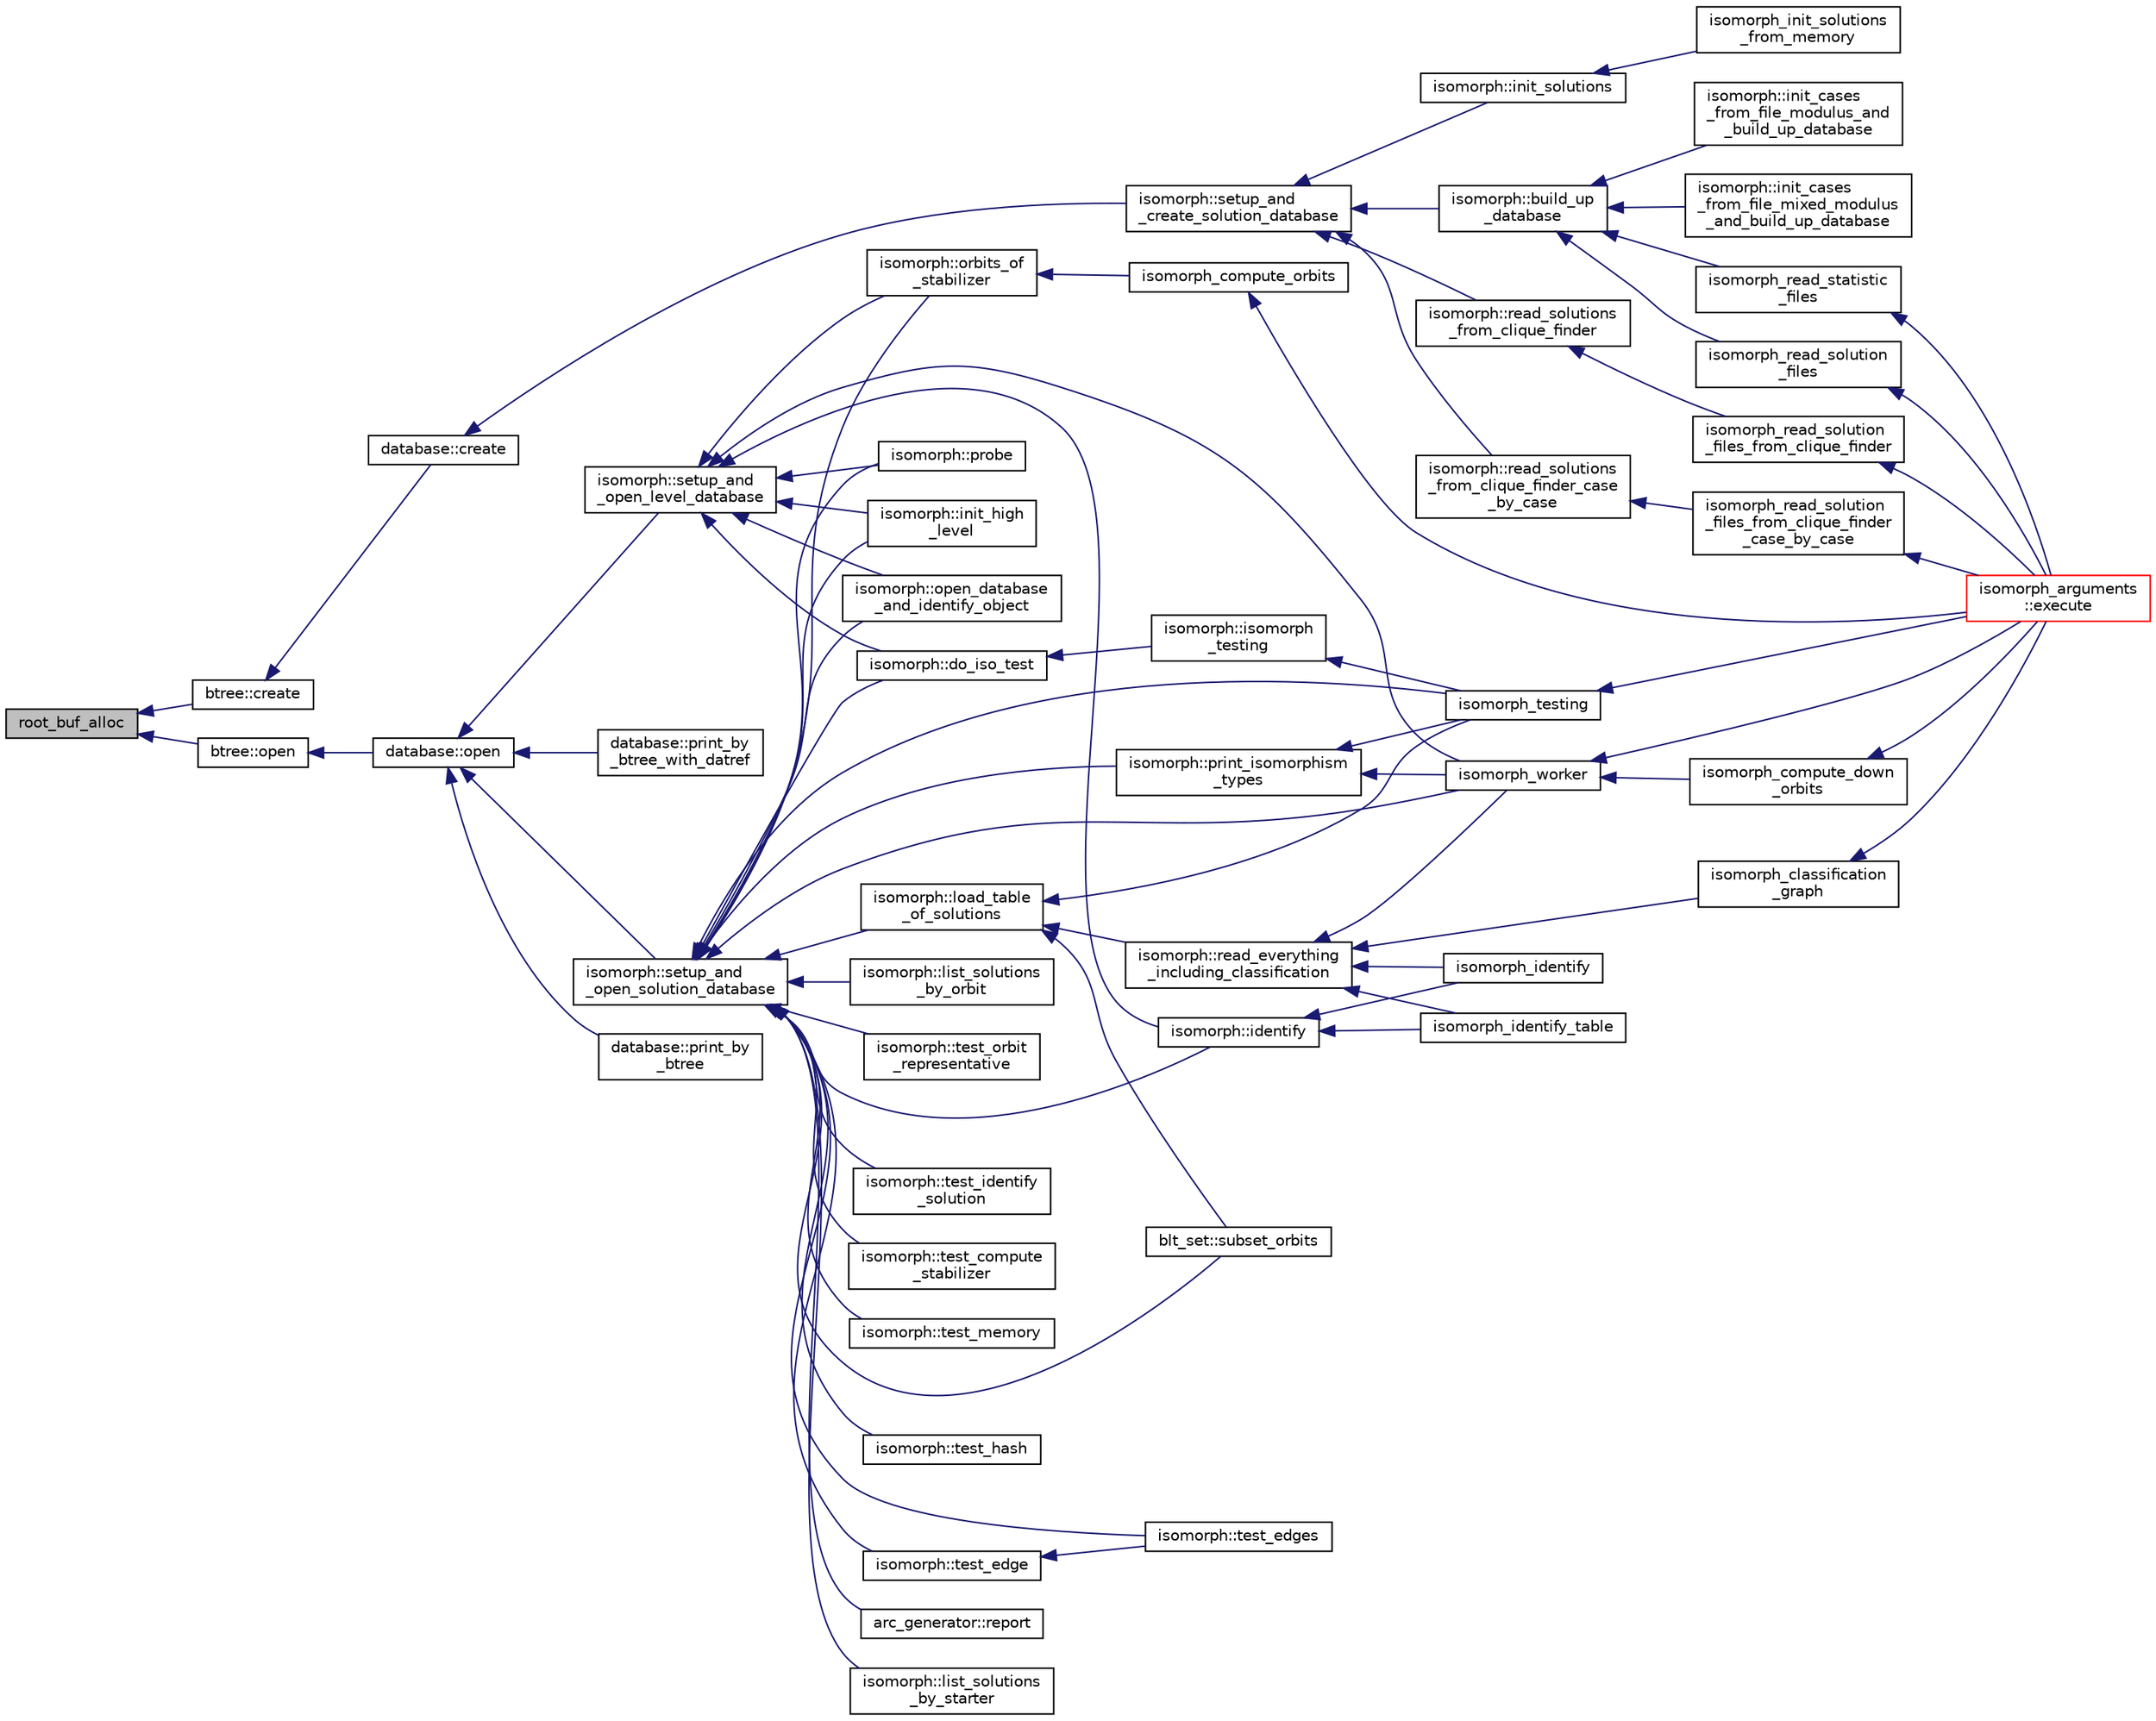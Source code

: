 digraph "root_buf_alloc"
{
  edge [fontname="Helvetica",fontsize="10",labelfontname="Helvetica",labelfontsize="10"];
  node [fontname="Helvetica",fontsize="10",shape=record];
  rankdir="LR";
  Node8322 [label="root_buf_alloc",height=0.2,width=0.4,color="black", fillcolor="grey75", style="filled", fontcolor="black"];
  Node8322 -> Node8323 [dir="back",color="midnightblue",fontsize="10",style="solid",fontname="Helvetica"];
  Node8323 [label="btree::create",height=0.2,width=0.4,color="black", fillcolor="white", style="filled",URL="$dd/db0/classbtree.html#ae46050f7dc1057d21cddcd6b2e3496d9"];
  Node8323 -> Node8324 [dir="back",color="midnightblue",fontsize="10",style="solid",fontname="Helvetica"];
  Node8324 [label="database::create",height=0.2,width=0.4,color="black", fillcolor="white", style="filled",URL="$db/d72/classdatabase.html#a41d486156468426370c803bea3976cf1"];
  Node8324 -> Node8325 [dir="back",color="midnightblue",fontsize="10",style="solid",fontname="Helvetica"];
  Node8325 [label="isomorph::setup_and\l_create_solution_database",height=0.2,width=0.4,color="black", fillcolor="white", style="filled",URL="$d3/d5f/classisomorph.html#a810a22dfde3c43272107c743ec819b0e"];
  Node8325 -> Node8326 [dir="back",color="midnightblue",fontsize="10",style="solid",fontname="Helvetica"];
  Node8326 [label="isomorph::init_solutions",height=0.2,width=0.4,color="black", fillcolor="white", style="filled",URL="$d3/d5f/classisomorph.html#a729746a01bd45d55565d0a11cda9e9a3"];
  Node8326 -> Node8327 [dir="back",color="midnightblue",fontsize="10",style="solid",fontname="Helvetica"];
  Node8327 [label="isomorph_init_solutions\l_from_memory",height=0.2,width=0.4,color="black", fillcolor="white", style="filled",URL="$d4/d7e/isomorph__global_8_c.html#a490bbe6199dc1e29d186b26834266e03"];
  Node8325 -> Node8328 [dir="back",color="midnightblue",fontsize="10",style="solid",fontname="Helvetica"];
  Node8328 [label="isomorph::read_solutions\l_from_clique_finder_case\l_by_case",height=0.2,width=0.4,color="black", fillcolor="white", style="filled",URL="$d3/d5f/classisomorph.html#a65bc5ec528f741a1b01cdd606dfed579"];
  Node8328 -> Node8329 [dir="back",color="midnightblue",fontsize="10",style="solid",fontname="Helvetica"];
  Node8329 [label="isomorph_read_solution\l_files_from_clique_finder\l_case_by_case",height=0.2,width=0.4,color="black", fillcolor="white", style="filled",URL="$d4/d7e/isomorph__global_8_c.html#a2a55ab4b2df6ae83f916cf01eccdf67c"];
  Node8329 -> Node8330 [dir="back",color="midnightblue",fontsize="10",style="solid",fontname="Helvetica"];
  Node8330 [label="isomorph_arguments\l::execute",height=0.2,width=0.4,color="red", fillcolor="white", style="filled",URL="$d5/de4/classisomorph__arguments.html#aa85e472d14906abdd5672dc66027583e"];
  Node8325 -> Node8333 [dir="back",color="midnightblue",fontsize="10",style="solid",fontname="Helvetica"];
  Node8333 [label="isomorph::read_solutions\l_from_clique_finder",height=0.2,width=0.4,color="black", fillcolor="white", style="filled",URL="$d3/d5f/classisomorph.html#a14c4ac27b0d97d338e14ac0d183c5c64"];
  Node8333 -> Node8334 [dir="back",color="midnightblue",fontsize="10",style="solid",fontname="Helvetica"];
  Node8334 [label="isomorph_read_solution\l_files_from_clique_finder",height=0.2,width=0.4,color="black", fillcolor="white", style="filled",URL="$d4/d7e/isomorph__global_8_c.html#ad8be067333430bfdd26c0a34549f4556"];
  Node8334 -> Node8330 [dir="back",color="midnightblue",fontsize="10",style="solid",fontname="Helvetica"];
  Node8325 -> Node8335 [dir="back",color="midnightblue",fontsize="10",style="solid",fontname="Helvetica"];
  Node8335 [label="isomorph::build_up\l_database",height=0.2,width=0.4,color="black", fillcolor="white", style="filled",URL="$d3/d5f/classisomorph.html#a40bea8f733a5855879f927fc73324384"];
  Node8335 -> Node8336 [dir="back",color="midnightblue",fontsize="10",style="solid",fontname="Helvetica"];
  Node8336 [label="isomorph::init_cases\l_from_file_modulus_and\l_build_up_database",height=0.2,width=0.4,color="black", fillcolor="white", style="filled",URL="$d3/d5f/classisomorph.html#a42c6ebeadb51263d8ae8c1bdaae3ebbd"];
  Node8335 -> Node8337 [dir="back",color="midnightblue",fontsize="10",style="solid",fontname="Helvetica"];
  Node8337 [label="isomorph::init_cases\l_from_file_mixed_modulus\l_and_build_up_database",height=0.2,width=0.4,color="black", fillcolor="white", style="filled",URL="$d3/d5f/classisomorph.html#acae208131143734575c088b5f50123f6"];
  Node8335 -> Node8338 [dir="back",color="midnightblue",fontsize="10",style="solid",fontname="Helvetica"];
  Node8338 [label="isomorph_read_statistic\l_files",height=0.2,width=0.4,color="black", fillcolor="white", style="filled",URL="$d4/d7e/isomorph__global_8_c.html#a78a6ee9d7dee4708fc721374bdebfa83"];
  Node8338 -> Node8330 [dir="back",color="midnightblue",fontsize="10",style="solid",fontname="Helvetica"];
  Node8335 -> Node8339 [dir="back",color="midnightblue",fontsize="10",style="solid",fontname="Helvetica"];
  Node8339 [label="isomorph_read_solution\l_files",height=0.2,width=0.4,color="black", fillcolor="white", style="filled",URL="$d4/d7e/isomorph__global_8_c.html#a697da824ab34db5c830530fb3c97df24"];
  Node8339 -> Node8330 [dir="back",color="midnightblue",fontsize="10",style="solid",fontname="Helvetica"];
  Node8322 -> Node8340 [dir="back",color="midnightblue",fontsize="10",style="solid",fontname="Helvetica"];
  Node8340 [label="btree::open",height=0.2,width=0.4,color="black", fillcolor="white", style="filled",URL="$dd/db0/classbtree.html#a3e718949f1be6057839463292a60297a"];
  Node8340 -> Node8341 [dir="back",color="midnightblue",fontsize="10",style="solid",fontname="Helvetica"];
  Node8341 [label="database::open",height=0.2,width=0.4,color="black", fillcolor="white", style="filled",URL="$db/d72/classdatabase.html#a65e8eccf98ecab4d55fb25bacaae6a19"];
  Node8341 -> Node8342 [dir="back",color="midnightblue",fontsize="10",style="solid",fontname="Helvetica"];
  Node8342 [label="database::print_by\l_btree",height=0.2,width=0.4,color="black", fillcolor="white", style="filled",URL="$db/d72/classdatabase.html#ac45ae44f2a861557ced6e5ab7c146717"];
  Node8341 -> Node8343 [dir="back",color="midnightblue",fontsize="10",style="solid",fontname="Helvetica"];
  Node8343 [label="database::print_by\l_btree_with_datref",height=0.2,width=0.4,color="black", fillcolor="white", style="filled",URL="$db/d72/classdatabase.html#af84030a29b31944d6763974ac4f774b5"];
  Node8341 -> Node8344 [dir="back",color="midnightblue",fontsize="10",style="solid",fontname="Helvetica"];
  Node8344 [label="isomorph::setup_and\l_open_solution_database",height=0.2,width=0.4,color="black", fillcolor="white", style="filled",URL="$d3/d5f/classisomorph.html#a31846d3ae261a9c2dc089fb87710ce5c"];
  Node8344 -> Node8345 [dir="back",color="midnightblue",fontsize="10",style="solid",fontname="Helvetica"];
  Node8345 [label="blt_set::subset_orbits",height=0.2,width=0.4,color="black", fillcolor="white", style="filled",URL="$d1/d3d/classblt__set.html#af8f79fc4346244acfa0e2c2d23c36993"];
  Node8344 -> Node8346 [dir="back",color="midnightblue",fontsize="10",style="solid",fontname="Helvetica"];
  Node8346 [label="arc_generator::report",height=0.2,width=0.4,color="black", fillcolor="white", style="filled",URL="$d4/d21/classarc__generator.html#a650f715bb3eec8fd1057e07e5b384f9a"];
  Node8344 -> Node8347 [dir="back",color="midnightblue",fontsize="10",style="solid",fontname="Helvetica"];
  Node8347 [label="isomorph::load_table\l_of_solutions",height=0.2,width=0.4,color="black", fillcolor="white", style="filled",URL="$d3/d5f/classisomorph.html#a21ab5aba74a200b9abf041dc5206821a"];
  Node8347 -> Node8345 [dir="back",color="midnightblue",fontsize="10",style="solid",fontname="Helvetica"];
  Node8347 -> Node8348 [dir="back",color="midnightblue",fontsize="10",style="solid",fontname="Helvetica"];
  Node8348 [label="isomorph::read_everything\l_including_classification",height=0.2,width=0.4,color="black", fillcolor="white", style="filled",URL="$d3/d5f/classisomorph.html#aa6a56e4522d3133a6ea65c9ac6de3924"];
  Node8348 -> Node8349 [dir="back",color="midnightblue",fontsize="10",style="solid",fontname="Helvetica"];
  Node8349 [label="isomorph_classification\l_graph",height=0.2,width=0.4,color="black", fillcolor="white", style="filled",URL="$d4/d7e/isomorph__global_8_c.html#a027e803e6cab7af4c400a71663bf4715"];
  Node8349 -> Node8330 [dir="back",color="midnightblue",fontsize="10",style="solid",fontname="Helvetica"];
  Node8348 -> Node8350 [dir="back",color="midnightblue",fontsize="10",style="solid",fontname="Helvetica"];
  Node8350 [label="isomorph_identify",height=0.2,width=0.4,color="black", fillcolor="white", style="filled",URL="$d4/d7e/isomorph__global_8_c.html#aa0fe57c73d5668eee10a6022ada7f6a3"];
  Node8348 -> Node8351 [dir="back",color="midnightblue",fontsize="10",style="solid",fontname="Helvetica"];
  Node8351 [label="isomorph_identify_table",height=0.2,width=0.4,color="black", fillcolor="white", style="filled",URL="$d4/d7e/isomorph__global_8_c.html#a9fd19ea945561cf2a6bb5c72dd4b1cb2"];
  Node8348 -> Node8352 [dir="back",color="midnightblue",fontsize="10",style="solid",fontname="Helvetica"];
  Node8352 [label="isomorph_worker",height=0.2,width=0.4,color="black", fillcolor="white", style="filled",URL="$d4/d7e/isomorph__global_8_c.html#ace3bb6ec719b02a35534309d4d3fe99a"];
  Node8352 -> Node8330 [dir="back",color="midnightblue",fontsize="10",style="solid",fontname="Helvetica"];
  Node8352 -> Node8353 [dir="back",color="midnightblue",fontsize="10",style="solid",fontname="Helvetica"];
  Node8353 [label="isomorph_compute_down\l_orbits",height=0.2,width=0.4,color="black", fillcolor="white", style="filled",URL="$d4/d7e/isomorph__global_8_c.html#a3613cea19158edd30958c4edecd97d53"];
  Node8353 -> Node8330 [dir="back",color="midnightblue",fontsize="10",style="solid",fontname="Helvetica"];
  Node8347 -> Node8354 [dir="back",color="midnightblue",fontsize="10",style="solid",fontname="Helvetica"];
  Node8354 [label="isomorph_testing",height=0.2,width=0.4,color="black", fillcolor="white", style="filled",URL="$d4/d7e/isomorph__global_8_c.html#a5a73cbe9f89c4727f086482ee2d238f9"];
  Node8354 -> Node8330 [dir="back",color="midnightblue",fontsize="10",style="solid",fontname="Helvetica"];
  Node8344 -> Node8355 [dir="back",color="midnightblue",fontsize="10",style="solid",fontname="Helvetica"];
  Node8355 [label="isomorph::list_solutions\l_by_starter",height=0.2,width=0.4,color="black", fillcolor="white", style="filled",URL="$d3/d5f/classisomorph.html#a9c40f343f1a3e5fc177e5121bc809b06"];
  Node8344 -> Node8356 [dir="back",color="midnightblue",fontsize="10",style="solid",fontname="Helvetica"];
  Node8356 [label="isomorph::list_solutions\l_by_orbit",height=0.2,width=0.4,color="black", fillcolor="white", style="filled",URL="$d3/d5f/classisomorph.html#adefb1a89c097c284d29f92d5fc58ebfa"];
  Node8344 -> Node8357 [dir="back",color="midnightblue",fontsize="10",style="solid",fontname="Helvetica"];
  Node8357 [label="isomorph::orbits_of\l_stabilizer",height=0.2,width=0.4,color="black", fillcolor="white", style="filled",URL="$d3/d5f/classisomorph.html#a72bbdc12cca5a90045ef15d0b24075e6"];
  Node8357 -> Node8358 [dir="back",color="midnightblue",fontsize="10",style="solid",fontname="Helvetica"];
  Node8358 [label="isomorph_compute_orbits",height=0.2,width=0.4,color="black", fillcolor="white", style="filled",URL="$d4/d7e/isomorph__global_8_c.html#a592f3efd31146c0802f59837055f904f"];
  Node8358 -> Node8330 [dir="back",color="midnightblue",fontsize="10",style="solid",fontname="Helvetica"];
  Node8344 -> Node8359 [dir="back",color="midnightblue",fontsize="10",style="solid",fontname="Helvetica"];
  Node8359 [label="isomorph::test_orbit\l_representative",height=0.2,width=0.4,color="black", fillcolor="white", style="filled",URL="$d3/d5f/classisomorph.html#a5f165aa61a0d6b349da5a6117135f6c0"];
  Node8344 -> Node8360 [dir="back",color="midnightblue",fontsize="10",style="solid",fontname="Helvetica"];
  Node8360 [label="isomorph::test_identify\l_solution",height=0.2,width=0.4,color="black", fillcolor="white", style="filled",URL="$d3/d5f/classisomorph.html#aa2c95f309e3283179e87bbbd83bfdc7d"];
  Node8344 -> Node8361 [dir="back",color="midnightblue",fontsize="10",style="solid",fontname="Helvetica"];
  Node8361 [label="isomorph::test_compute\l_stabilizer",height=0.2,width=0.4,color="black", fillcolor="white", style="filled",URL="$d3/d5f/classisomorph.html#a72cd06f32311c44eb09dd73faa36b748"];
  Node8344 -> Node8362 [dir="back",color="midnightblue",fontsize="10",style="solid",fontname="Helvetica"];
  Node8362 [label="isomorph::test_memory",height=0.2,width=0.4,color="black", fillcolor="white", style="filled",URL="$d3/d5f/classisomorph.html#a27877043c77db8e85e8fa7d5c43845b0"];
  Node8344 -> Node8363 [dir="back",color="midnightblue",fontsize="10",style="solid",fontname="Helvetica"];
  Node8363 [label="isomorph::test_edges",height=0.2,width=0.4,color="black", fillcolor="white", style="filled",URL="$d3/d5f/classisomorph.html#ad23507927d8f7698073475d12b2a85bc"];
  Node8344 -> Node8364 [dir="back",color="midnightblue",fontsize="10",style="solid",fontname="Helvetica"];
  Node8364 [label="isomorph::test_edge",height=0.2,width=0.4,color="black", fillcolor="white", style="filled",URL="$d3/d5f/classisomorph.html#a591165fa287477b480f5b7081198ba46"];
  Node8364 -> Node8363 [dir="back",color="midnightblue",fontsize="10",style="solid",fontname="Helvetica"];
  Node8344 -> Node8365 [dir="back",color="midnightblue",fontsize="10",style="solid",fontname="Helvetica"];
  Node8365 [label="isomorph::test_hash",height=0.2,width=0.4,color="black", fillcolor="white", style="filled",URL="$d3/d5f/classisomorph.html#a53560280664b268a0500d26c801b1e68"];
  Node8344 -> Node8366 [dir="back",color="midnightblue",fontsize="10",style="solid",fontname="Helvetica"];
  Node8366 [label="isomorph::init_high\l_level",height=0.2,width=0.4,color="black", fillcolor="white", style="filled",URL="$d3/d5f/classisomorph.html#a5cee5468cc8cc68eac1f6131faedfab2"];
  Node8344 -> Node8367 [dir="back",color="midnightblue",fontsize="10",style="solid",fontname="Helvetica"];
  Node8367 [label="isomorph::open_database\l_and_identify_object",height=0.2,width=0.4,color="black", fillcolor="white", style="filled",URL="$d3/d5f/classisomorph.html#aa4e387f26f609fc9379d2e01f6cc27d0"];
  Node8344 -> Node8368 [dir="back",color="midnightblue",fontsize="10",style="solid",fontname="Helvetica"];
  Node8368 [label="isomorph::print_isomorphism\l_types",height=0.2,width=0.4,color="black", fillcolor="white", style="filled",URL="$d3/d5f/classisomorph.html#abbcd12f6434585951a5532d0b2467a00"];
  Node8368 -> Node8354 [dir="back",color="midnightblue",fontsize="10",style="solid",fontname="Helvetica"];
  Node8368 -> Node8352 [dir="back",color="midnightblue",fontsize="10",style="solid",fontname="Helvetica"];
  Node8344 -> Node8354 [dir="back",color="midnightblue",fontsize="10",style="solid",fontname="Helvetica"];
  Node8344 -> Node8352 [dir="back",color="midnightblue",fontsize="10",style="solid",fontname="Helvetica"];
  Node8344 -> Node8369 [dir="back",color="midnightblue",fontsize="10",style="solid",fontname="Helvetica"];
  Node8369 [label="isomorph::probe",height=0.2,width=0.4,color="black", fillcolor="white", style="filled",URL="$d3/d5f/classisomorph.html#a9cb6fed7b6ac639d886b117a1f454441"];
  Node8344 -> Node8370 [dir="back",color="midnightblue",fontsize="10",style="solid",fontname="Helvetica"];
  Node8370 [label="isomorph::do_iso_test",height=0.2,width=0.4,color="black", fillcolor="white", style="filled",URL="$d3/d5f/classisomorph.html#a51fc3bf5cc3a99282a489b2df37ee24e"];
  Node8370 -> Node8371 [dir="back",color="midnightblue",fontsize="10",style="solid",fontname="Helvetica"];
  Node8371 [label="isomorph::isomorph\l_testing",height=0.2,width=0.4,color="black", fillcolor="white", style="filled",URL="$d3/d5f/classisomorph.html#ad7945ec94ba0ba16953482edfaa4da6e"];
  Node8371 -> Node8354 [dir="back",color="midnightblue",fontsize="10",style="solid",fontname="Helvetica"];
  Node8344 -> Node8372 [dir="back",color="midnightblue",fontsize="10",style="solid",fontname="Helvetica"];
  Node8372 [label="isomorph::identify",height=0.2,width=0.4,color="black", fillcolor="white", style="filled",URL="$d3/d5f/classisomorph.html#a78ecf843b9f6ca1cfd666e222edd90ae"];
  Node8372 -> Node8350 [dir="back",color="midnightblue",fontsize="10",style="solid",fontname="Helvetica"];
  Node8372 -> Node8351 [dir="back",color="midnightblue",fontsize="10",style="solid",fontname="Helvetica"];
  Node8341 -> Node8373 [dir="back",color="midnightblue",fontsize="10",style="solid",fontname="Helvetica"];
  Node8373 [label="isomorph::setup_and\l_open_level_database",height=0.2,width=0.4,color="black", fillcolor="white", style="filled",URL="$d3/d5f/classisomorph.html#aa011f38988f4db9c6f5abd84faebd153"];
  Node8373 -> Node8357 [dir="back",color="midnightblue",fontsize="10",style="solid",fontname="Helvetica"];
  Node8373 -> Node8366 [dir="back",color="midnightblue",fontsize="10",style="solid",fontname="Helvetica"];
  Node8373 -> Node8367 [dir="back",color="midnightblue",fontsize="10",style="solid",fontname="Helvetica"];
  Node8373 -> Node8352 [dir="back",color="midnightblue",fontsize="10",style="solid",fontname="Helvetica"];
  Node8373 -> Node8369 [dir="back",color="midnightblue",fontsize="10",style="solid",fontname="Helvetica"];
  Node8373 -> Node8370 [dir="back",color="midnightblue",fontsize="10",style="solid",fontname="Helvetica"];
  Node8373 -> Node8372 [dir="back",color="midnightblue",fontsize="10",style="solid",fontname="Helvetica"];
}
